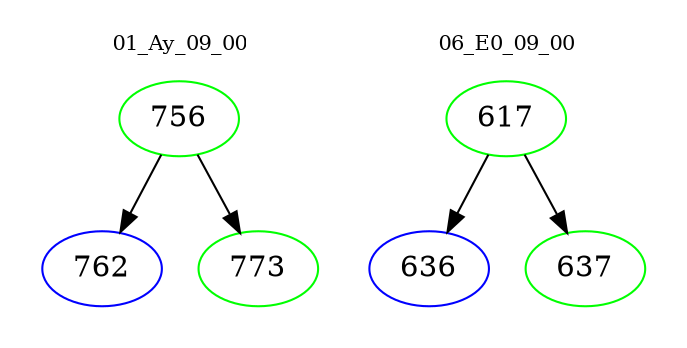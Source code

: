 digraph{
subgraph cluster_0 {
color = white
label = "01_Ay_09_00";
fontsize=10;
T0_756 [label="756", color="green"]
T0_756 -> T0_762 [color="black"]
T0_762 [label="762", color="blue"]
T0_756 -> T0_773 [color="black"]
T0_773 [label="773", color="green"]
}
subgraph cluster_1 {
color = white
label = "06_E0_09_00";
fontsize=10;
T1_617 [label="617", color="green"]
T1_617 -> T1_636 [color="black"]
T1_636 [label="636", color="blue"]
T1_617 -> T1_637 [color="black"]
T1_637 [label="637", color="green"]
}
}
